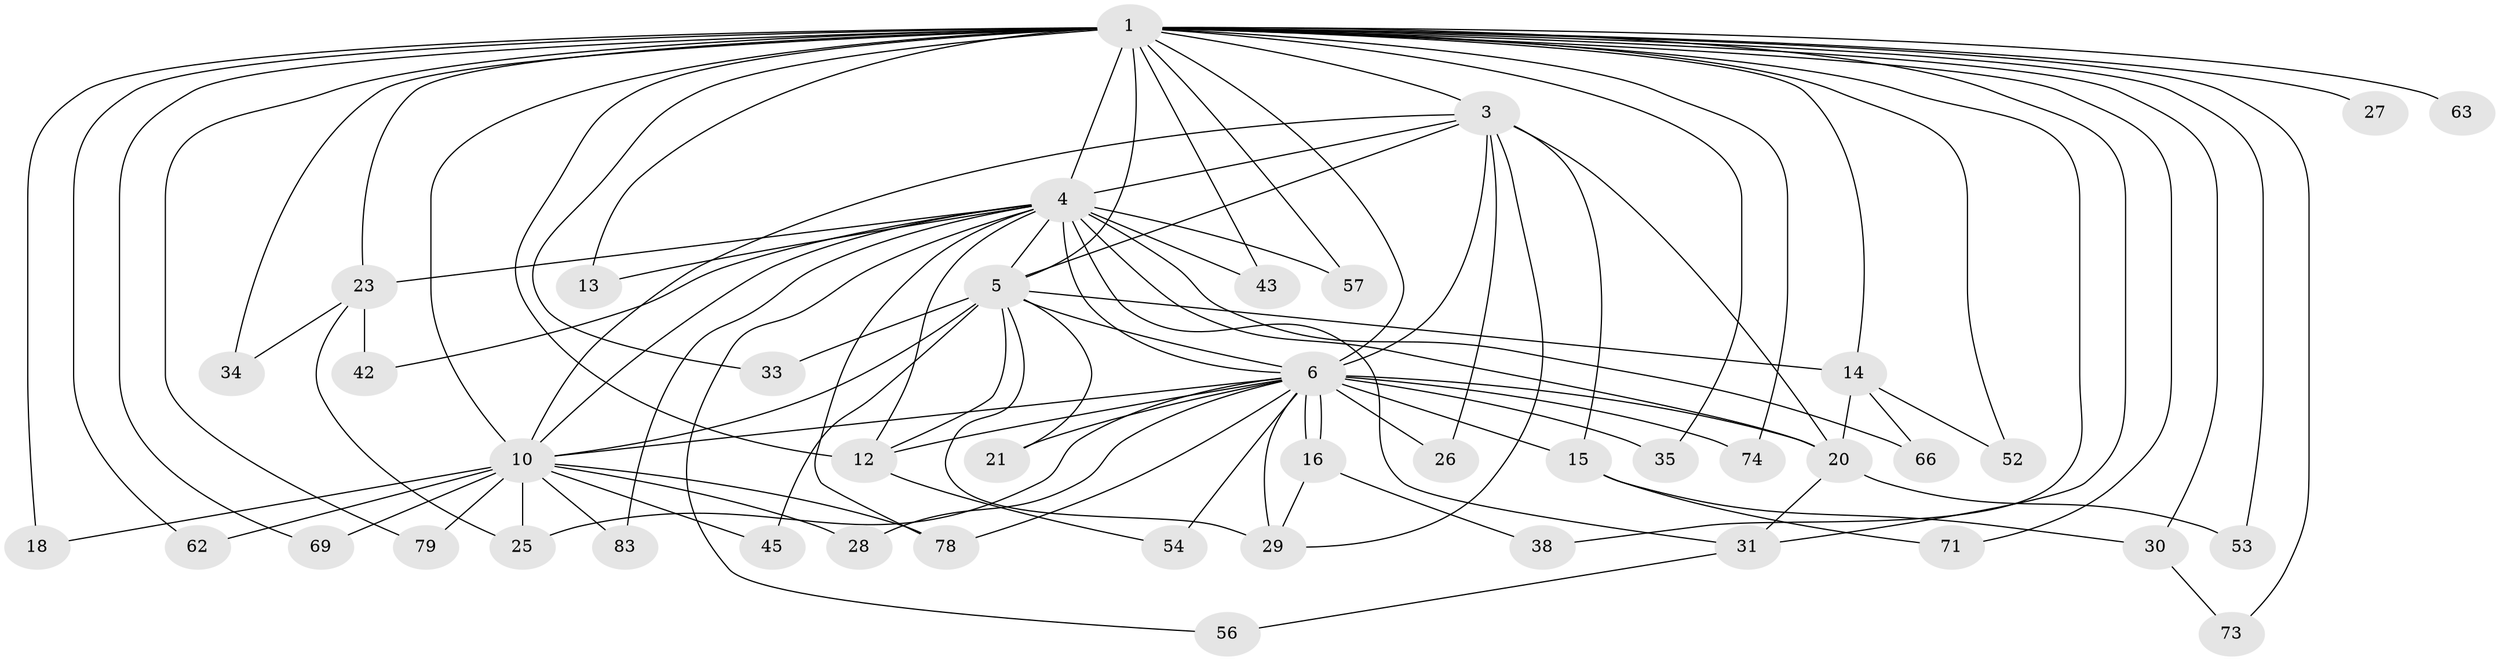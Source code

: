 // original degree distribution, {16: 0.022727272727272728, 20: 0.011363636363636364, 17: 0.03409090909090909, 28: 0.011363636363636364, 19: 0.011363636363636364, 21: 0.011363636363636364, 22: 0.011363636363636364, 6: 0.03409090909090909, 5: 0.03409090909090909, 4: 0.10227272727272728, 3: 0.1590909090909091, 2: 0.5568181818181818}
// Generated by graph-tools (version 1.1) at 2025/13/03/09/25 04:13:41]
// undirected, 44 vertices, 98 edges
graph export_dot {
graph [start="1"]
  node [color=gray90,style=filled];
  1 [super="+48+19+2"];
  3 [super="+81+49+36"];
  4 [super="+11+55+7+44"];
  5 [super="+17+32+64"];
  6 [super="+22"];
  10 [super="+61+72"];
  12 [super="+82+51"];
  13;
  14;
  15;
  16;
  18;
  20 [super="+80+24"];
  21;
  23 [super="+70"];
  25 [super="+37"];
  26;
  27;
  28;
  29 [super="+41+67"];
  30;
  31 [super="+77"];
  33;
  34;
  35;
  38;
  42;
  43 [super="+60"];
  45;
  52;
  53;
  54;
  56;
  57;
  62;
  63;
  66;
  69;
  71;
  73;
  74 [super="+76"];
  78 [super="+88"];
  79;
  83;
  1 -- 3 [weight=7];
  1 -- 4 [weight=14];
  1 -- 5 [weight=6];
  1 -- 6 [weight=4];
  1 -- 10 [weight=6];
  1 -- 35;
  1 -- 73;
  1 -- 69;
  1 -- 62;
  1 -- 27 [weight=2];
  1 -- 13 [weight=2];
  1 -- 14;
  1 -- 18;
  1 -- 23 [weight=2];
  1 -- 30;
  1 -- 31;
  1 -- 33;
  1 -- 34;
  1 -- 38;
  1 -- 43 [weight=2];
  1 -- 52;
  1 -- 53;
  1 -- 57;
  1 -- 63;
  1 -- 71;
  1 -- 74 [weight=2];
  1 -- 79;
  1 -- 12;
  3 -- 4 [weight=3];
  3 -- 5;
  3 -- 6 [weight=3];
  3 -- 10;
  3 -- 15;
  3 -- 26;
  3 -- 29;
  3 -- 20;
  4 -- 5 [weight=2];
  4 -- 6 [weight=3];
  4 -- 10 [weight=2];
  4 -- 20;
  4 -- 23 [weight=3];
  4 -- 43;
  4 -- 31;
  4 -- 66;
  4 -- 42;
  4 -- 78;
  4 -- 13 [weight=2];
  4 -- 12 [weight=2];
  4 -- 83;
  4 -- 56;
  4 -- 57;
  5 -- 6;
  5 -- 10 [weight=2];
  5 -- 12;
  5 -- 14;
  5 -- 21;
  5 -- 45;
  5 -- 29;
  5 -- 33;
  6 -- 10 [weight=2];
  6 -- 12;
  6 -- 15;
  6 -- 16;
  6 -- 16;
  6 -- 20 [weight=2];
  6 -- 21;
  6 -- 25;
  6 -- 26;
  6 -- 28;
  6 -- 29;
  6 -- 35;
  6 -- 54;
  6 -- 74;
  6 -- 78;
  10 -- 18;
  10 -- 28;
  10 -- 45;
  10 -- 62;
  10 -- 69;
  10 -- 78;
  10 -- 79;
  10 -- 83;
  10 -- 25;
  12 -- 54;
  14 -- 52;
  14 -- 66;
  14 -- 20;
  15 -- 30;
  15 -- 71;
  16 -- 38;
  16 -- 29;
  20 -- 31;
  20 -- 53;
  23 -- 25;
  23 -- 34;
  23 -- 42;
  30 -- 73;
  31 -- 56;
}
